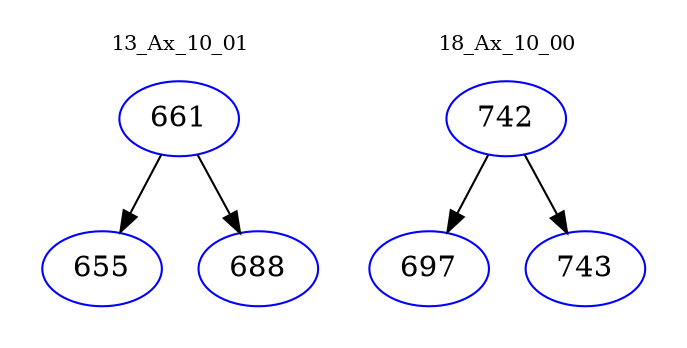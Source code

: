 digraph{
subgraph cluster_0 {
color = white
label = "13_Ax_10_01";
fontsize=10;
T0_661 [label="661", color="blue"]
T0_661 -> T0_655 [color="black"]
T0_655 [label="655", color="blue"]
T0_661 -> T0_688 [color="black"]
T0_688 [label="688", color="blue"]
}
subgraph cluster_1 {
color = white
label = "18_Ax_10_00";
fontsize=10;
T1_742 [label="742", color="blue"]
T1_742 -> T1_697 [color="black"]
T1_697 [label="697", color="blue"]
T1_742 -> T1_743 [color="black"]
T1_743 [label="743", color="blue"]
}
}
